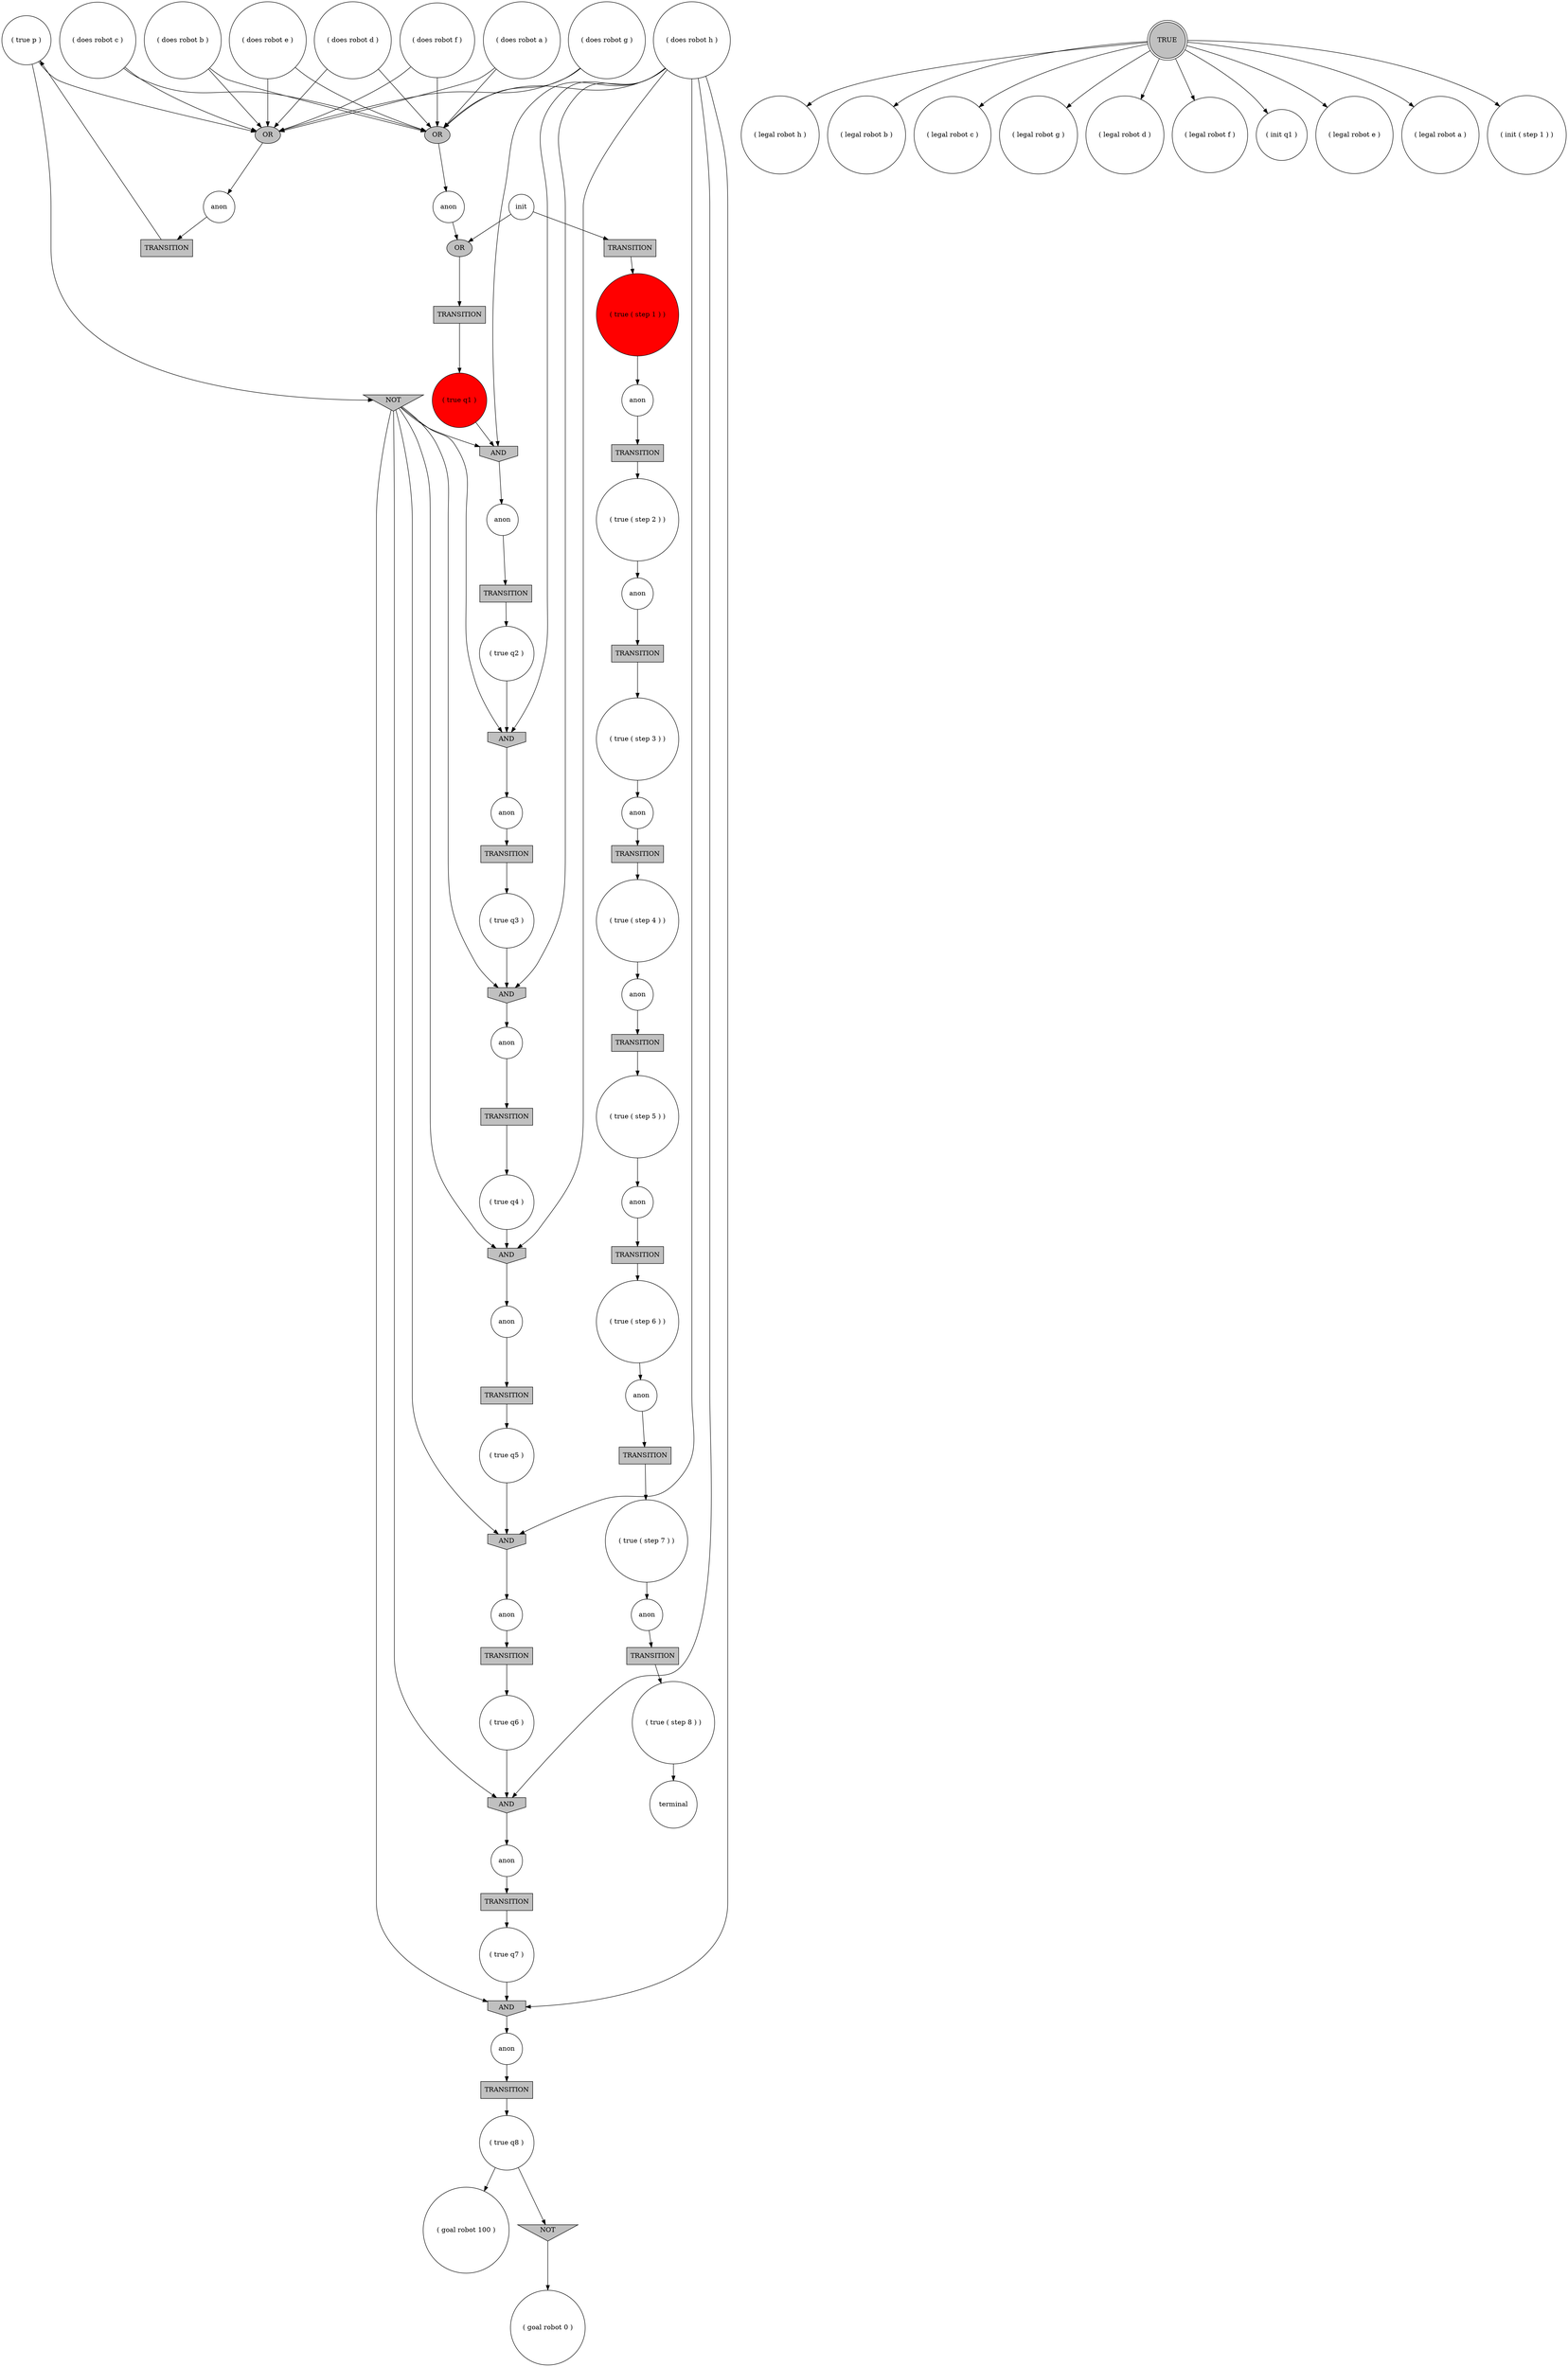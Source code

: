 digraph propNet
{
	"@121b691b"[shape=circle, style= filled, fillcolor=white, label="anon"]; "@121b691b"->"@179967ed"; 
	"@329ede9c"[shape=box, style= filled, fillcolor=grey, label="TRANSITION"]; "@329ede9c"->"@31b24678"; 
	"@30f50476"[shape=circle, style= filled, fillcolor=white, label="( true p )"]; "@30f50476"->"@60749bd3"; "@30f50476"->"@5231535e"; 
	"@70c657c0"[shape=circle, style= filled, fillcolor=white, label="anon"]; "@70c657c0"->"@5c94e0db"; 
	"@2c7d8d77"[shape=circle, style= filled, fillcolor=white, label="( legal robot h )"]; 
	"@c3683bd"[shape=invhouse, style= filled, fillcolor=grey, label="AND"]; "@c3683bd"->"@6bb61d2e"; 
	"@51b9aba9"[shape=circle, style= filled, fillcolor=white, label="( true ( step 6 ) )"]; "@51b9aba9"->"@333ca20b"; 
	"@49aeabbe"[shape=circle, style= filled, fillcolor=white, label="( true ( step 5 ) )"]; "@49aeabbe"->"@2d3c08e2"; 
	"@69f37262"[shape=circle, style= filled, fillcolor=white, label="( true q4 )"]; "@69f37262"->"@6a19f826"; 
	"@6bc2cb5a"[shape=circle, style= filled, fillcolor=white, label="anon"]; "@6bc2cb5a"->"@45e30417"; 
	"@6bb61d2e"[shape=circle, style= filled, fillcolor=white, label="anon"]; "@6bb61d2e"->"@21b5e2fc"; 
	"@94bf0d3"[shape=circle, style= filled, fillcolor=white, label="( legal robot b )"]; 
	"@2b486e53"[shape=circle, style= filled, fillcolor=white, label="( legal robot c )"]; 
	"@b003e1c"[shape=circle, style= filled, fillcolor=white, label="anon"]; "@b003e1c"->"@f9b1cce"; 
	"@7d83e69e"[shape=circle, style= filled, fillcolor=white, label="( legal robot g )"]; 
	"@365003ce"[shape=circle, style= filled, fillcolor=white, label="( true ( step 7 ) )"]; "@365003ce"->"@6d6af388"; 
	"@73e6fe78"[shape=circle, style= filled, fillcolor=white, label="( does robot e )"]; "@73e6fe78"->"@2b4270eb"; "@73e6fe78"->"@5231535e"; 
	"@294b82d5"[shape=circle, style= filled, fillcolor=white, label="( true q5 )"]; "@294b82d5"->"@c3683bd"; 
	"@629dc383"[shape=circle, style= filled, fillcolor=white, label="( goal robot 100 )"]; 
	"@53372929"[shape=box, style= filled, fillcolor=grey, label="TRANSITION"]; "@53372929"->"@9a9a3d2"; 
	"@431659b2"[shape=circle, style= filled, fillcolor=white, label="( legal robot d )"]; 
	"@5c59a8ff"[shape=circle, style= filled, fillcolor=white, label="terminal"]; 
	"@60749bd3"[shape=invtriangle, style= filled, fillcolor=grey, label="NOT"]; "@60749bd3"->"@42b9a5d"; "@60749bd3"->"@765ea6e9"; "@60749bd3"->"@1a3c4405"; "@60749bd3"->"@3f2f6cf5"; "@60749bd3"->"@c3683bd"; "@60749bd3"->"@5ef1b0cd"; "@60749bd3"->"@6a19f826"; 
	"@2b4270eb"[shape=ellipse, style= filled, fillcolor=grey, label="OR"]; "@2b4270eb"->"@70c657c0"; 
	"@2b291000"[shape=circle, style= filled, fillcolor=white, label="init"]; "@2b291000"->"@73eaf83c"; "@2b291000"->"@5c94e0db"; 
	"@48473c6d"[shape=circle, style= filled, fillcolor=white, label="anon"]; "@48473c6d"->"@1935c5e0"; 
	"@50c27be8"[shape=invtriangle, style= filled, fillcolor=grey, label="NOT"]; "@50c27be8"->"@69569c8b"; 
	"@2501b0aa"[shape=box, style= filled, fillcolor=grey, label="TRANSITION"]; "@2501b0aa"->"@69f37262"; 
	"@3836d218"[shape=box, style= filled, fillcolor=grey, label="TRANSITION"]; "@3836d218"->"@32522413"; 
	"@1e81ad2e"[shape=circle, style= filled, fillcolor=white, label="anon"]; "@1e81ad2e"->"@23919441"; 
	"@53e1bf50"[shape=box, style= filled, fillcolor=grey, label="TRANSITION"]; "@53e1bf50"->"@650203c"; 
	"@474b1b79"[shape=circle, style= filled, fillcolor=white, label="( true q2 )"]; "@474b1b79"->"@3f2f6cf5"; 
	"@6783b3b6"[shape=circle, style= filled, fillcolor=red, label="( true ( step 1 ) )"]; "@6783b3b6"->"@121b691b"; 
	"@759a9c2f"[shape=circle, style= filled, fillcolor=white, label="anon"]; "@759a9c2f"->"@722bbf4d"; 
	"@158deeb8"[shape=circle, style= filled, fillcolor=white, label="( legal robot f )"]; 
	"@3c38da0e"[shape=circle, style= filled, fillcolor=white, label="( true q6 )"]; "@3c38da0e"->"@42b9a5d"; 
	"@333ca20b"[shape=circle, style= filled, fillcolor=white, label="anon"]; "@333ca20b"->"@2c6e8eaf"; 
	"@765ea6e9"[shape=invhouse, style= filled, fillcolor=grey, label="AND"]; "@765ea6e9"->"@3aa0136c"; 
	"@7eea1ad3"[shape=circle, style= filled, fillcolor=white, label="( does robot d )"]; "@7eea1ad3"->"@2b4270eb"; "@7eea1ad3"->"@5231535e"; 
	"@27159fac"[shape=circle, style= filled, fillcolor=white, label="( does robot f )"]; "@27159fac"->"@2b4270eb"; "@27159fac"->"@5231535e"; 
	"@1a3c4405"[shape=invhouse, style= filled, fillcolor=grey, label="AND"]; "@1a3c4405"->"@1e81ad2e"; 
	"@2711e4aa"[shape=circle, style= filled, fillcolor=white, label="( does robot a )"]; "@2711e4aa"->"@2b4270eb"; "@2711e4aa"->"@5231535e"; 
	"@4537de8b"[shape=circle, style= filled, fillcolor=white, label="anon"]; "@4537de8b"->"@3836d218"; 
	"@5ef1b0cd"[shape=invhouse, style= filled, fillcolor=grey, label="AND"]; "@5ef1b0cd"->"@6bc2cb5a"; 
	"@d0248be"[shape=circle, style= filled, fillcolor=white, label="( init q1 )"]; 
	"@6a19f826"[shape=invhouse, style= filled, fillcolor=grey, label="AND"]; "@6a19f826"->"@b003e1c"; 
	"@e435c83"[shape=circle, style= filled, fillcolor=white, label="( true q8 )"]; "@e435c83"->"@50c27be8"; "@e435c83"->"@629dc383"; 
	"@32522413"[shape=circle, style= filled, fillcolor=white, label="( true q3 )"]; "@32522413"->"@765ea6e9"; 
	"@2c6e8eaf"[shape=box, style= filled, fillcolor=grey, label="TRANSITION"]; "@2c6e8eaf"->"@365003ce"; 
	"@b39317d"[shape=circle, style= filled, fillcolor=white, label="( does robot g )"]; "@b39317d"->"@2b4270eb"; "@b39317d"->"@5231535e"; 
	"@21b5e2fc"[shape=box, style= filled, fillcolor=grey, label="TRANSITION"]; "@21b5e2fc"->"@3c38da0e"; 
	"@31b24678"[shape=circle, style= filled, fillcolor=white, label="( true ( step 3 ) )"]; "@31b24678"->"@48473c6d"; 
	"@7cab8961"[shape=box, style= filled, fillcolor=grey, label="TRANSITION"]; "@7cab8961"->"@51b9aba9"; 
	"@3aa0136c"[shape=circle, style= filled, fillcolor=white, label="anon"]; "@3aa0136c"->"@2501b0aa"; 
	"@5c94e0db"[shape=ellipse, style= filled, fillcolor=grey, label="OR"]; "@5c94e0db"->"@53372929"; 
	"@23919441"[shape=box, style= filled, fillcolor=grey, label="TRANSITION"]; "@23919441"->"@474b1b79"; 
	"@58848755"[shape=circle, style= filled, fillcolor=white, label="anon"]; "@58848755"->"@329ede9c"; 
	"@63e99dba"[shape=circle, style= filled, fillcolor=white, label="anon"]; "@63e99dba"->"@53e1bf50"; 
	"@39f5a726"[shape=box, style= filled, fillcolor=grey, label="TRANSITION"]; "@39f5a726"->"@50452ef"; 
	"@f9b1cce"[shape=box, style= filled, fillcolor=grey, label="TRANSITION"]; "@f9b1cce"->"@294b82d5"; 
	"@1935c5e0"[shape=box, style= filled, fillcolor=grey, label="TRANSITION"]; "@1935c5e0"->"@36bdb10"; 
	"@73eaf83c"[shape=box, style= filled, fillcolor=grey, label="TRANSITION"]; "@73eaf83c"->"@6783b3b6"; 
	"@3f2f6cf5"[shape=invhouse, style= filled, fillcolor=grey, label="AND"]; "@3f2f6cf5"->"@4537de8b"; 
	"@7bed0ab1"[shape=box, style= filled, fillcolor=grey, label="TRANSITION"]; "@7bed0ab1"->"@30f50476"; 
	"@69569c8b"[shape=circle, style= filled, fillcolor=white, label="( goal robot 0 )"]; 
	"@2d3c08e2"[shape=circle, style= filled, fillcolor=white, label="anon"]; "@2d3c08e2"->"@7cab8961"; 
	"@5e8c0eec"[shape=circle, style= filled, fillcolor=white, label="( legal robot e )"]; 
	"@6d6af388"[shape=circle, style= filled, fillcolor=white, label="anon"]; "@6d6af388"->"@39f5a726"; 
	"@722bbf4d"[shape=box, style= filled, fillcolor=grey, label="TRANSITION"]; "@722bbf4d"->"@49aeabbe"; 
	"@7d25a7cf"[shape=circle, style= filled, fillcolor=white, label="( does robot c )"]; "@7d25a7cf"->"@2b4270eb"; "@7d25a7cf"->"@5231535e"; 
	"@50452ef"[shape=circle, style= filled, fillcolor=white, label="( true ( step 8 ) )"]; "@50452ef"->"@5c59a8ff"; 
	"@650203c"[shape=circle, style= filled, fillcolor=white, label="( true q7 )"]; "@650203c"->"@5ef1b0cd"; 
	"@6b1e5072"[shape=circle, style= filled, fillcolor=white, label="( legal robot a )"]; 
	"@eef9d81"[shape=doublecircle, style= filled, fillcolor=grey, label="TRUE"]; "@eef9d81"->"@5e8c0eec"; "@eef9d81"->"@431659b2"; "@eef9d81"->"@158deeb8"; "@eef9d81"->"@367c3d8b"; "@eef9d81"->"@94bf0d3"; "@eef9d81"->"@2c7d8d77"; "@eef9d81"->"@2b486e53"; "@eef9d81"->"@6b1e5072"; "@eef9d81"->"@d0248be"; "@eef9d81"->"@7d83e69e"; 
	"@5231535e"[shape=ellipse, style= filled, fillcolor=grey, label="OR"]; "@5231535e"->"@7d9a10ef"; 
	"@d6a761b"[shape=circle, style= filled, fillcolor=white, label="( does robot b )"]; "@d6a761b"->"@2b4270eb"; "@d6a761b"->"@5231535e"; 
	"@189162e2"[shape=circle, style= filled, fillcolor=white, label="( does robot h )"]; "@189162e2"->"@42b9a5d"; "@189162e2"->"@765ea6e9"; "@189162e2"->"@1a3c4405"; "@189162e2"->"@2b4270eb"; "@189162e2"->"@3f2f6cf5"; "@189162e2"->"@c3683bd"; "@189162e2"->"@5ef1b0cd"; "@189162e2"->"@6a19f826"; 
	"@179967ed"[shape=box, style= filled, fillcolor=grey, label="TRANSITION"]; "@179967ed"->"@22bf44c7"; 
	"@45e30417"[shape=box, style= filled, fillcolor=grey, label="TRANSITION"]; "@45e30417"->"@e435c83"; 
	"@7d9a10ef"[shape=circle, style= filled, fillcolor=white, label="anon"]; "@7d9a10ef"->"@7bed0ab1"; 
	"@42b9a5d"[shape=invhouse, style= filled, fillcolor=grey, label="AND"]; "@42b9a5d"->"@63e99dba"; 
	"@367c3d8b"[shape=circle, style= filled, fillcolor=white, label="( init ( step 1 ) )"]; 
	"@22bf44c7"[shape=circle, style= filled, fillcolor=white, label="( true ( step 2 ) )"]; "@22bf44c7"->"@58848755"; 
	"@9a9a3d2"[shape=circle, style= filled, fillcolor=red, label="( true q1 )"]; "@9a9a3d2"->"@1a3c4405"; 
	"@36bdb10"[shape=circle, style= filled, fillcolor=white, label="( true ( step 4 ) )"]; "@36bdb10"->"@759a9c2f"; 
}
